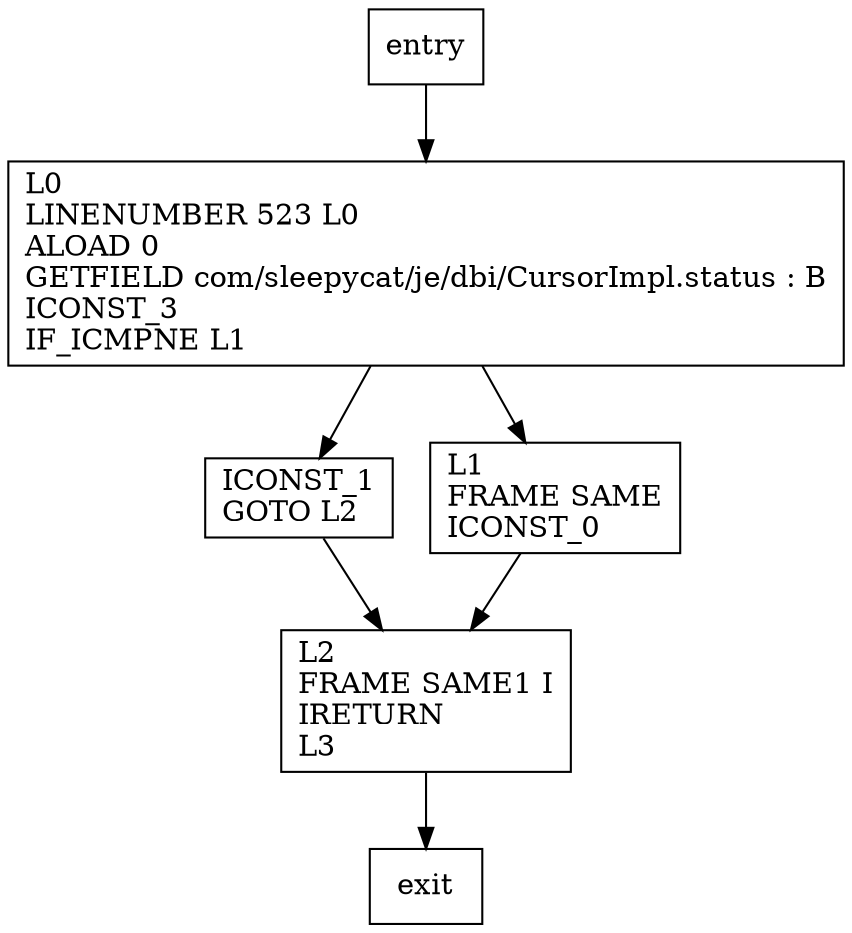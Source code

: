 digraph isClosed {
node [shape=record];
899787453 [label="ICONST_1\lGOTO L2\l"];
1248619940 [label="L2\lFRAME SAME1 I\lIRETURN\lL3\l"];
215628786 [label="L0\lLINENUMBER 523 L0\lALOAD 0\lGETFIELD com/sleepycat/je/dbi/CursorImpl.status : B\lICONST_3\lIF_ICMPNE L1\l"];
1179198842 [label="L1\lFRAME SAME\lICONST_0\l"];
entry;
exit;
entry -> 215628786
899787453 -> 1248619940
1248619940 -> exit
215628786 -> 899787453
215628786 -> 1179198842
1179198842 -> 1248619940
}
